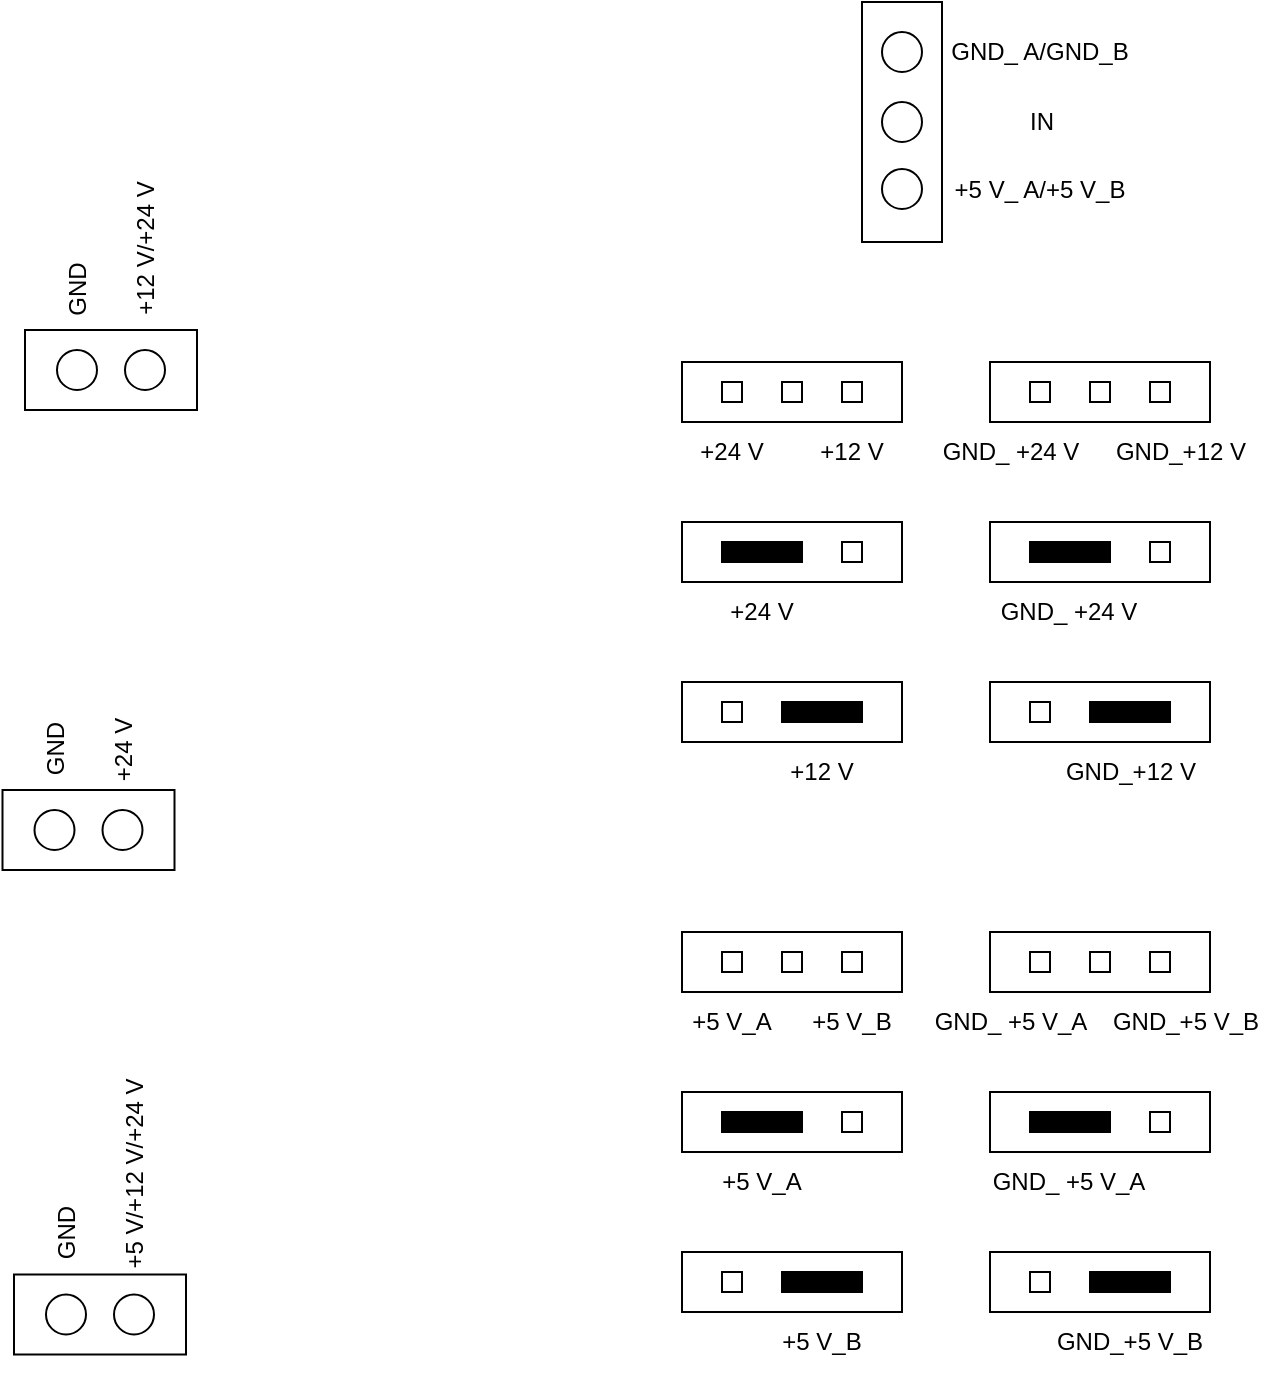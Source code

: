 <mxfile version="21.3.7" type="device">
  <diagram name="Page-1" id="NzAiJ8mzCuhGdlG59w_3">
    <mxGraphModel dx="978" dy="571" grid="1" gridSize="10" guides="1" tooltips="1" connect="1" arrows="1" fold="1" page="1" pageScale="1" pageWidth="1169" pageHeight="827" math="0" shadow="0">
      <root>
        <mxCell id="0" />
        <mxCell id="1" parent="0" />
        <mxCell id="bf_3BVHlxCNH5Wb1jxtE-1" value="" style="rounded=0;whiteSpace=wrap;html=1;" parent="1" vertex="1">
          <mxGeometry x="460" y="240" width="110" height="30" as="geometry" />
        </mxCell>
        <mxCell id="bf_3BVHlxCNH5Wb1jxtE-2" value="" style="rounded=0;whiteSpace=wrap;html=1;" parent="1" vertex="1">
          <mxGeometry x="510" y="250" width="10" height="10" as="geometry" />
        </mxCell>
        <mxCell id="bf_3BVHlxCNH5Wb1jxtE-3" value="" style="rounded=0;whiteSpace=wrap;html=1;" parent="1" vertex="1">
          <mxGeometry x="480" y="250" width="10" height="10" as="geometry" />
        </mxCell>
        <mxCell id="bf_3BVHlxCNH5Wb1jxtE-4" value="" style="rounded=0;whiteSpace=wrap;html=1;" parent="1" vertex="1">
          <mxGeometry x="540" y="250" width="10" height="10" as="geometry" />
        </mxCell>
        <mxCell id="bf_3BVHlxCNH5Wb1jxtE-5" value="+12 V" style="text;html=1;strokeColor=none;fillColor=none;align=center;verticalAlign=middle;whiteSpace=wrap;rounded=0;" parent="1" vertex="1">
          <mxGeometry x="500" y="430" width="60" height="30" as="geometry" />
        </mxCell>
        <mxCell id="bf_3BVHlxCNH5Wb1jxtE-6" value="+24 V" style="text;html=1;strokeColor=none;fillColor=none;align=center;verticalAlign=middle;whiteSpace=wrap;rounded=0;" parent="1" vertex="1">
          <mxGeometry x="455" y="270" width="60" height="30" as="geometry" />
        </mxCell>
        <mxCell id="bf_3BVHlxCNH5Wb1jxtE-13" value="" style="rounded=0;whiteSpace=wrap;html=1;" parent="1" vertex="1">
          <mxGeometry x="460" y="320" width="110" height="30" as="geometry" />
        </mxCell>
        <mxCell id="bf_3BVHlxCNH5Wb1jxtE-14" value="" style="rounded=0;whiteSpace=wrap;html=1;" parent="1" vertex="1">
          <mxGeometry x="510" y="330" width="10" height="10" as="geometry" />
        </mxCell>
        <mxCell id="bf_3BVHlxCNH5Wb1jxtE-15" value="" style="rounded=0;whiteSpace=wrap;html=1;" parent="1" vertex="1">
          <mxGeometry x="480" y="330" width="10" height="10" as="geometry" />
        </mxCell>
        <mxCell id="bf_3BVHlxCNH5Wb1jxtE-16" value="" style="rounded=0;whiteSpace=wrap;html=1;" parent="1" vertex="1">
          <mxGeometry x="540" y="330" width="10" height="10" as="geometry" />
        </mxCell>
        <mxCell id="bf_3BVHlxCNH5Wb1jxtE-18" value="+24 V" style="text;html=1;strokeColor=none;fillColor=none;align=center;verticalAlign=middle;whiteSpace=wrap;rounded=0;" parent="1" vertex="1">
          <mxGeometry x="470" y="350" width="60" height="30" as="geometry" />
        </mxCell>
        <mxCell id="bf_3BVHlxCNH5Wb1jxtE-19" value="" style="rounded=0;whiteSpace=wrap;html=1;fillColor=#000000;" parent="1" vertex="1">
          <mxGeometry x="480" y="330" width="40" height="10" as="geometry" />
        </mxCell>
        <mxCell id="bf_3BVHlxCNH5Wb1jxtE-20" value="" style="rounded=0;whiteSpace=wrap;html=1;" parent="1" vertex="1">
          <mxGeometry x="460" y="400" width="110" height="30" as="geometry" />
        </mxCell>
        <mxCell id="bf_3BVHlxCNH5Wb1jxtE-21" value="" style="rounded=0;whiteSpace=wrap;html=1;" parent="1" vertex="1">
          <mxGeometry x="510" y="410" width="10" height="10" as="geometry" />
        </mxCell>
        <mxCell id="bf_3BVHlxCNH5Wb1jxtE-22" value="" style="rounded=0;whiteSpace=wrap;html=1;" parent="1" vertex="1">
          <mxGeometry x="480" y="410" width="10" height="10" as="geometry" />
        </mxCell>
        <mxCell id="bf_3BVHlxCNH5Wb1jxtE-23" value="" style="rounded=0;whiteSpace=wrap;html=1;" parent="1" vertex="1">
          <mxGeometry x="540" y="410" width="10" height="10" as="geometry" />
        </mxCell>
        <mxCell id="bf_3BVHlxCNH5Wb1jxtE-25" value="" style="rounded=0;whiteSpace=wrap;html=1;fillColor=#000000;" parent="1" vertex="1">
          <mxGeometry x="510" y="410" width="40" height="10" as="geometry" />
        </mxCell>
        <mxCell id="bf_3BVHlxCNH5Wb1jxtE-26" value="+12 V" style="text;html=1;strokeColor=none;fillColor=none;align=center;verticalAlign=middle;whiteSpace=wrap;rounded=0;" parent="1" vertex="1">
          <mxGeometry x="515" y="270" width="60" height="30" as="geometry" />
        </mxCell>
        <mxCell id="bf_3BVHlxCNH5Wb1jxtE-27" value="" style="rounded=0;whiteSpace=wrap;html=1;" parent="1" vertex="1">
          <mxGeometry x="614" y="240" width="110" height="30" as="geometry" />
        </mxCell>
        <mxCell id="bf_3BVHlxCNH5Wb1jxtE-28" value="" style="rounded=0;whiteSpace=wrap;html=1;" parent="1" vertex="1">
          <mxGeometry x="664" y="250" width="10" height="10" as="geometry" />
        </mxCell>
        <mxCell id="bf_3BVHlxCNH5Wb1jxtE-29" value="" style="rounded=0;whiteSpace=wrap;html=1;" parent="1" vertex="1">
          <mxGeometry x="634" y="250" width="10" height="10" as="geometry" />
        </mxCell>
        <mxCell id="bf_3BVHlxCNH5Wb1jxtE-30" value="" style="rounded=0;whiteSpace=wrap;html=1;" parent="1" vertex="1">
          <mxGeometry x="694" y="250" width="10" height="10" as="geometry" />
        </mxCell>
        <mxCell id="bf_3BVHlxCNH5Wb1jxtE-32" value="GND_ +24 V" style="text;html=1;strokeColor=none;fillColor=none;align=center;verticalAlign=middle;whiteSpace=wrap;rounded=0;" parent="1" vertex="1">
          <mxGeometry x="585" y="270" width="79" height="30" as="geometry" />
        </mxCell>
        <mxCell id="bf_3BVHlxCNH5Wb1jxtE-33" value="" style="rounded=0;whiteSpace=wrap;html=1;" parent="1" vertex="1">
          <mxGeometry x="614" y="320" width="110" height="30" as="geometry" />
        </mxCell>
        <mxCell id="bf_3BVHlxCNH5Wb1jxtE-34" value="" style="rounded=0;whiteSpace=wrap;html=1;" parent="1" vertex="1">
          <mxGeometry x="664" y="330" width="10" height="10" as="geometry" />
        </mxCell>
        <mxCell id="bf_3BVHlxCNH5Wb1jxtE-35" value="" style="rounded=0;whiteSpace=wrap;html=1;" parent="1" vertex="1">
          <mxGeometry x="634" y="330" width="10" height="10" as="geometry" />
        </mxCell>
        <mxCell id="bf_3BVHlxCNH5Wb1jxtE-36" value="" style="rounded=0;whiteSpace=wrap;html=1;" parent="1" vertex="1">
          <mxGeometry x="694" y="330" width="10" height="10" as="geometry" />
        </mxCell>
        <mxCell id="bf_3BVHlxCNH5Wb1jxtE-38" value="" style="rounded=0;whiteSpace=wrap;html=1;fillColor=#000000;" parent="1" vertex="1">
          <mxGeometry x="634" y="330" width="40" height="10" as="geometry" />
        </mxCell>
        <mxCell id="bf_3BVHlxCNH5Wb1jxtE-39" value="" style="rounded=0;whiteSpace=wrap;html=1;" parent="1" vertex="1">
          <mxGeometry x="614" y="400" width="110" height="30" as="geometry" />
        </mxCell>
        <mxCell id="bf_3BVHlxCNH5Wb1jxtE-40" value="" style="rounded=0;whiteSpace=wrap;html=1;" parent="1" vertex="1">
          <mxGeometry x="664" y="410" width="10" height="10" as="geometry" />
        </mxCell>
        <mxCell id="bf_3BVHlxCNH5Wb1jxtE-41" value="" style="rounded=0;whiteSpace=wrap;html=1;" parent="1" vertex="1">
          <mxGeometry x="634" y="410" width="10" height="10" as="geometry" />
        </mxCell>
        <mxCell id="bf_3BVHlxCNH5Wb1jxtE-42" value="" style="rounded=0;whiteSpace=wrap;html=1;" parent="1" vertex="1">
          <mxGeometry x="694" y="410" width="10" height="10" as="geometry" />
        </mxCell>
        <mxCell id="bf_3BVHlxCNH5Wb1jxtE-43" value="" style="rounded=0;whiteSpace=wrap;html=1;fillColor=#000000;" parent="1" vertex="1">
          <mxGeometry x="664" y="410" width="40" height="10" as="geometry" />
        </mxCell>
        <mxCell id="bf_3BVHlxCNH5Wb1jxtE-44" value="GND_+12 V" style="text;html=1;strokeColor=none;fillColor=none;align=center;verticalAlign=middle;whiteSpace=wrap;rounded=0;" parent="1" vertex="1">
          <mxGeometry x="674" y="270" width="71" height="30" as="geometry" />
        </mxCell>
        <mxCell id="bf_3BVHlxCNH5Wb1jxtE-45" value="GND_ +24 V" style="text;html=1;strokeColor=none;fillColor=none;align=center;verticalAlign=middle;whiteSpace=wrap;rounded=0;" parent="1" vertex="1">
          <mxGeometry x="614" y="350" width="79" height="30" as="geometry" />
        </mxCell>
        <mxCell id="bf_3BVHlxCNH5Wb1jxtE-46" value="GND_+12 V" style="text;html=1;strokeColor=none;fillColor=none;align=center;verticalAlign=middle;whiteSpace=wrap;rounded=0;" parent="1" vertex="1">
          <mxGeometry x="648.5" y="430" width="71" height="30" as="geometry" />
        </mxCell>
        <mxCell id="bf_3BVHlxCNH5Wb1jxtE-47" value="" style="rounded=0;whiteSpace=wrap;html=1;" parent="1" vertex="1">
          <mxGeometry x="460" y="525" width="110" height="30" as="geometry" />
        </mxCell>
        <mxCell id="bf_3BVHlxCNH5Wb1jxtE-48" value="" style="rounded=0;whiteSpace=wrap;html=1;" parent="1" vertex="1">
          <mxGeometry x="510" y="535" width="10" height="10" as="geometry" />
        </mxCell>
        <mxCell id="bf_3BVHlxCNH5Wb1jxtE-49" value="" style="rounded=0;whiteSpace=wrap;html=1;" parent="1" vertex="1">
          <mxGeometry x="480" y="535" width="10" height="10" as="geometry" />
        </mxCell>
        <mxCell id="bf_3BVHlxCNH5Wb1jxtE-50" value="" style="rounded=0;whiteSpace=wrap;html=1;" parent="1" vertex="1">
          <mxGeometry x="540" y="535" width="10" height="10" as="geometry" />
        </mxCell>
        <mxCell id="bf_3BVHlxCNH5Wb1jxtE-51" value="+5 V_B" style="text;html=1;strokeColor=none;fillColor=none;align=center;verticalAlign=middle;whiteSpace=wrap;rounded=0;" parent="1" vertex="1">
          <mxGeometry x="500" y="715" width="60" height="30" as="geometry" />
        </mxCell>
        <mxCell id="bf_3BVHlxCNH5Wb1jxtE-52" value="+5 V_A" style="text;html=1;strokeColor=none;fillColor=none;align=center;verticalAlign=middle;whiteSpace=wrap;rounded=0;" parent="1" vertex="1">
          <mxGeometry x="455" y="555" width="60" height="30" as="geometry" />
        </mxCell>
        <mxCell id="bf_3BVHlxCNH5Wb1jxtE-53" value="" style="rounded=0;whiteSpace=wrap;html=1;" parent="1" vertex="1">
          <mxGeometry x="460" y="605" width="110" height="30" as="geometry" />
        </mxCell>
        <mxCell id="bf_3BVHlxCNH5Wb1jxtE-54" value="" style="rounded=0;whiteSpace=wrap;html=1;" parent="1" vertex="1">
          <mxGeometry x="510" y="615" width="10" height="10" as="geometry" />
        </mxCell>
        <mxCell id="bf_3BVHlxCNH5Wb1jxtE-55" value="" style="rounded=0;whiteSpace=wrap;html=1;" parent="1" vertex="1">
          <mxGeometry x="480" y="615" width="10" height="10" as="geometry" />
        </mxCell>
        <mxCell id="bf_3BVHlxCNH5Wb1jxtE-56" value="" style="rounded=0;whiteSpace=wrap;html=1;" parent="1" vertex="1">
          <mxGeometry x="540" y="615" width="10" height="10" as="geometry" />
        </mxCell>
        <mxCell id="bf_3BVHlxCNH5Wb1jxtE-57" value="+5 V_A" style="text;html=1;strokeColor=none;fillColor=none;align=center;verticalAlign=middle;whiteSpace=wrap;rounded=0;" parent="1" vertex="1">
          <mxGeometry x="470" y="635" width="60" height="30" as="geometry" />
        </mxCell>
        <mxCell id="bf_3BVHlxCNH5Wb1jxtE-58" value="" style="rounded=0;whiteSpace=wrap;html=1;fillColor=#000000;" parent="1" vertex="1">
          <mxGeometry x="480" y="615" width="40" height="10" as="geometry" />
        </mxCell>
        <mxCell id="bf_3BVHlxCNH5Wb1jxtE-59" value="" style="rounded=0;whiteSpace=wrap;html=1;" parent="1" vertex="1">
          <mxGeometry x="460" y="685" width="110" height="30" as="geometry" />
        </mxCell>
        <mxCell id="bf_3BVHlxCNH5Wb1jxtE-60" value="" style="rounded=0;whiteSpace=wrap;html=1;" parent="1" vertex="1">
          <mxGeometry x="510" y="695" width="10" height="10" as="geometry" />
        </mxCell>
        <mxCell id="bf_3BVHlxCNH5Wb1jxtE-61" value="" style="rounded=0;whiteSpace=wrap;html=1;" parent="1" vertex="1">
          <mxGeometry x="480" y="695" width="10" height="10" as="geometry" />
        </mxCell>
        <mxCell id="bf_3BVHlxCNH5Wb1jxtE-62" value="" style="rounded=0;whiteSpace=wrap;html=1;" parent="1" vertex="1">
          <mxGeometry x="540" y="695" width="10" height="10" as="geometry" />
        </mxCell>
        <mxCell id="bf_3BVHlxCNH5Wb1jxtE-63" value="" style="rounded=0;whiteSpace=wrap;html=1;fillColor=#000000;" parent="1" vertex="1">
          <mxGeometry x="510" y="695" width="40" height="10" as="geometry" />
        </mxCell>
        <mxCell id="bf_3BVHlxCNH5Wb1jxtE-64" value="+5 V_B" style="text;html=1;strokeColor=none;fillColor=none;align=center;verticalAlign=middle;whiteSpace=wrap;rounded=0;" parent="1" vertex="1">
          <mxGeometry x="515" y="555" width="60" height="30" as="geometry" />
        </mxCell>
        <mxCell id="bf_3BVHlxCNH5Wb1jxtE-65" value="" style="rounded=0;whiteSpace=wrap;html=1;" parent="1" vertex="1">
          <mxGeometry x="614" y="525" width="110" height="30" as="geometry" />
        </mxCell>
        <mxCell id="bf_3BVHlxCNH5Wb1jxtE-66" value="" style="rounded=0;whiteSpace=wrap;html=1;" parent="1" vertex="1">
          <mxGeometry x="664" y="535" width="10" height="10" as="geometry" />
        </mxCell>
        <mxCell id="bf_3BVHlxCNH5Wb1jxtE-67" value="" style="rounded=0;whiteSpace=wrap;html=1;" parent="1" vertex="1">
          <mxGeometry x="634" y="535" width="10" height="10" as="geometry" />
        </mxCell>
        <mxCell id="bf_3BVHlxCNH5Wb1jxtE-68" value="" style="rounded=0;whiteSpace=wrap;html=1;" parent="1" vertex="1">
          <mxGeometry x="694" y="535" width="10" height="10" as="geometry" />
        </mxCell>
        <mxCell id="bf_3BVHlxCNH5Wb1jxtE-69" value="GND_ +5 V_A" style="text;html=1;strokeColor=none;fillColor=none;align=center;verticalAlign=middle;whiteSpace=wrap;rounded=0;" parent="1" vertex="1">
          <mxGeometry x="585" y="555" width="79" height="30" as="geometry" />
        </mxCell>
        <mxCell id="bf_3BVHlxCNH5Wb1jxtE-70" value="" style="rounded=0;whiteSpace=wrap;html=1;" parent="1" vertex="1">
          <mxGeometry x="614" y="605" width="110" height="30" as="geometry" />
        </mxCell>
        <mxCell id="bf_3BVHlxCNH5Wb1jxtE-71" value="" style="rounded=0;whiteSpace=wrap;html=1;" parent="1" vertex="1">
          <mxGeometry x="664" y="615" width="10" height="10" as="geometry" />
        </mxCell>
        <mxCell id="bf_3BVHlxCNH5Wb1jxtE-72" value="" style="rounded=0;whiteSpace=wrap;html=1;" parent="1" vertex="1">
          <mxGeometry x="634" y="615" width="10" height="10" as="geometry" />
        </mxCell>
        <mxCell id="bf_3BVHlxCNH5Wb1jxtE-73" value="" style="rounded=0;whiteSpace=wrap;html=1;" parent="1" vertex="1">
          <mxGeometry x="694" y="615" width="10" height="10" as="geometry" />
        </mxCell>
        <mxCell id="bf_3BVHlxCNH5Wb1jxtE-74" value="" style="rounded=0;whiteSpace=wrap;html=1;fillColor=#000000;" parent="1" vertex="1">
          <mxGeometry x="634" y="615" width="40" height="10" as="geometry" />
        </mxCell>
        <mxCell id="bf_3BVHlxCNH5Wb1jxtE-75" value="" style="rounded=0;whiteSpace=wrap;html=1;" parent="1" vertex="1">
          <mxGeometry x="614" y="685" width="110" height="30" as="geometry" />
        </mxCell>
        <mxCell id="bf_3BVHlxCNH5Wb1jxtE-76" value="" style="rounded=0;whiteSpace=wrap;html=1;" parent="1" vertex="1">
          <mxGeometry x="664" y="695" width="10" height="10" as="geometry" />
        </mxCell>
        <mxCell id="bf_3BVHlxCNH5Wb1jxtE-77" value="" style="rounded=0;whiteSpace=wrap;html=1;" parent="1" vertex="1">
          <mxGeometry x="634" y="695" width="10" height="10" as="geometry" />
        </mxCell>
        <mxCell id="bf_3BVHlxCNH5Wb1jxtE-78" value="" style="rounded=0;whiteSpace=wrap;html=1;" parent="1" vertex="1">
          <mxGeometry x="694" y="695" width="10" height="10" as="geometry" />
        </mxCell>
        <mxCell id="bf_3BVHlxCNH5Wb1jxtE-79" value="" style="rounded=0;whiteSpace=wrap;html=1;fillColor=#000000;" parent="1" vertex="1">
          <mxGeometry x="664" y="695" width="40" height="10" as="geometry" />
        </mxCell>
        <mxCell id="bf_3BVHlxCNH5Wb1jxtE-80" value="GND_+5 V_B" style="text;html=1;strokeColor=none;fillColor=none;align=center;verticalAlign=middle;whiteSpace=wrap;rounded=0;" parent="1" vertex="1">
          <mxGeometry x="674" y="555" width="76" height="30" as="geometry" />
        </mxCell>
        <mxCell id="bf_3BVHlxCNH5Wb1jxtE-81" value="GND_ +5 V_A" style="text;html=1;strokeColor=none;fillColor=none;align=center;verticalAlign=middle;whiteSpace=wrap;rounded=0;" parent="1" vertex="1">
          <mxGeometry x="614" y="635" width="79" height="30" as="geometry" />
        </mxCell>
        <mxCell id="bf_3BVHlxCNH5Wb1jxtE-82" value="GND_+5 V_B" style="text;html=1;strokeColor=none;fillColor=none;align=center;verticalAlign=middle;whiteSpace=wrap;rounded=0;" parent="1" vertex="1">
          <mxGeometry x="642.5" y="715" width="81.5" height="30" as="geometry" />
        </mxCell>
        <mxCell id="bf_3BVHlxCNH5Wb1jxtE-83" value="" style="rounded=0;whiteSpace=wrap;html=1;" parent="1" vertex="1">
          <mxGeometry x="550" y="60" width="40" height="120" as="geometry" />
        </mxCell>
        <mxCell id="bf_3BVHlxCNH5Wb1jxtE-84" value="" style="ellipse;whiteSpace=wrap;html=1;aspect=fixed;" parent="1" vertex="1">
          <mxGeometry x="560" y="75" width="20" height="20" as="geometry" />
        </mxCell>
        <mxCell id="bf_3BVHlxCNH5Wb1jxtE-85" value="" style="ellipse;whiteSpace=wrap;html=1;aspect=fixed;" parent="1" vertex="1">
          <mxGeometry x="560" y="110" width="20" height="20" as="geometry" />
        </mxCell>
        <mxCell id="bf_3BVHlxCNH5Wb1jxtE-87" value="" style="ellipse;whiteSpace=wrap;html=1;aspect=fixed;" parent="1" vertex="1">
          <mxGeometry x="560" y="143.5" width="20" height="20" as="geometry" />
        </mxCell>
        <mxCell id="bf_3BVHlxCNH5Wb1jxtE-88" value="GND_ A/GND_B" style="text;html=1;strokeColor=none;fillColor=none;align=center;verticalAlign=middle;whiteSpace=wrap;rounded=0;" parent="1" vertex="1">
          <mxGeometry x="589" y="70" width="100" height="30" as="geometry" />
        </mxCell>
        <mxCell id="bf_3BVHlxCNH5Wb1jxtE-89" value="IN" style="text;html=1;strokeColor=none;fillColor=none;align=center;verticalAlign=middle;whiteSpace=wrap;rounded=0;" parent="1" vertex="1">
          <mxGeometry x="590" y="105" width="100" height="30" as="geometry" />
        </mxCell>
        <mxCell id="bf_3BVHlxCNH5Wb1jxtE-90" value="+5 V_ A/+5 V_B" style="text;html=1;strokeColor=none;fillColor=none;align=center;verticalAlign=middle;whiteSpace=wrap;rounded=0;" parent="1" vertex="1">
          <mxGeometry x="589" y="138.5" width="100" height="30" as="geometry" />
        </mxCell>
        <mxCell id="A3s_Vb6l-XLxv1U8dMNE-1" value="" style="rounded=0;whiteSpace=wrap;html=1;rotation=-90;container=0;" parent="1" vertex="1">
          <mxGeometry x="154.5" y="201" width="40" height="86" as="geometry" />
        </mxCell>
        <mxCell id="A3s_Vb6l-XLxv1U8dMNE-3" value="" style="ellipse;whiteSpace=wrap;html=1;aspect=fixed;rotation=-90;container=0;" parent="1" vertex="1">
          <mxGeometry x="147.5" y="234" width="20" height="20" as="geometry" />
        </mxCell>
        <mxCell id="A3s_Vb6l-XLxv1U8dMNE-4" value="" style="ellipse;whiteSpace=wrap;html=1;aspect=fixed;rotation=-90;container=0;" parent="1" vertex="1">
          <mxGeometry x="181.5" y="234" width="20" height="20" as="geometry" />
        </mxCell>
        <mxCell id="A3s_Vb6l-XLxv1U8dMNE-6" value="GND" style="text;html=1;strokeColor=none;fillColor=none;align=center;verticalAlign=middle;whiteSpace=wrap;rounded=0;rotation=-90;container=0;" parent="1" vertex="1">
          <mxGeometry x="130" y="188.5" width="55" height="30" as="geometry" />
        </mxCell>
        <mxCell id="A3s_Vb6l-XLxv1U8dMNE-7" value="+12 V/+24 V" style="text;html=1;strokeColor=none;fillColor=none;align=center;verticalAlign=middle;whiteSpace=wrap;rounded=0;rotation=-90;container=0;" parent="1" vertex="1">
          <mxGeometry x="141.5" y="168.5" width="100" height="30" as="geometry" />
        </mxCell>
        <mxCell id="ERBZ_UOcNO7LIqMgKLo3-1" value="" style="rounded=0;whiteSpace=wrap;html=1;rotation=-90;container=0;" vertex="1" parent="1">
          <mxGeometry x="143.25" y="431" width="40" height="86" as="geometry" />
        </mxCell>
        <mxCell id="ERBZ_UOcNO7LIqMgKLo3-2" value="" style="ellipse;whiteSpace=wrap;html=1;aspect=fixed;rotation=-90;container=0;" vertex="1" parent="1">
          <mxGeometry x="136.25" y="464" width="20" height="20" as="geometry" />
        </mxCell>
        <mxCell id="ERBZ_UOcNO7LIqMgKLo3-3" value="" style="ellipse;whiteSpace=wrap;html=1;aspect=fixed;rotation=-90;container=0;" vertex="1" parent="1">
          <mxGeometry x="170.25" y="464" width="20" height="20" as="geometry" />
        </mxCell>
        <mxCell id="ERBZ_UOcNO7LIqMgKLo3-4" value="GND" style="text;html=1;strokeColor=none;fillColor=none;align=center;verticalAlign=middle;whiteSpace=wrap;rounded=0;rotation=-90;container=0;" vertex="1" parent="1">
          <mxGeometry x="118.75" y="418.5" width="55" height="30" as="geometry" />
        </mxCell>
        <mxCell id="ERBZ_UOcNO7LIqMgKLo3-5" value="+24 V" style="text;html=1;strokeColor=none;fillColor=none;align=center;verticalAlign=middle;whiteSpace=wrap;rounded=0;rotation=-90;container=0;" vertex="1" parent="1">
          <mxGeometry x="130.25" y="418.5" width="100" height="30" as="geometry" />
        </mxCell>
        <mxCell id="ERBZ_UOcNO7LIqMgKLo3-6" value="" style="rounded=0;whiteSpace=wrap;html=1;rotation=-90;container=0;" vertex="1" parent="1">
          <mxGeometry x="149" y="673.25" width="40" height="86" as="geometry" />
        </mxCell>
        <mxCell id="ERBZ_UOcNO7LIqMgKLo3-7" value="" style="ellipse;whiteSpace=wrap;html=1;aspect=fixed;rotation=-90;container=0;" vertex="1" parent="1">
          <mxGeometry x="142" y="706.25" width="20" height="20" as="geometry" />
        </mxCell>
        <mxCell id="ERBZ_UOcNO7LIqMgKLo3-8" value="" style="ellipse;whiteSpace=wrap;html=1;aspect=fixed;rotation=-90;container=0;" vertex="1" parent="1">
          <mxGeometry x="176" y="706.25" width="20" height="20" as="geometry" />
        </mxCell>
        <mxCell id="ERBZ_UOcNO7LIqMgKLo3-9" value="GND" style="text;html=1;strokeColor=none;fillColor=none;align=center;verticalAlign=middle;whiteSpace=wrap;rounded=0;rotation=-90;container=0;" vertex="1" parent="1">
          <mxGeometry x="124.5" y="660.75" width="55" height="30" as="geometry" />
        </mxCell>
        <mxCell id="ERBZ_UOcNO7LIqMgKLo3-10" value="+5 V/+12 V/+24 V" style="text;html=1;strokeColor=none;fillColor=none;align=center;verticalAlign=middle;whiteSpace=wrap;rounded=0;rotation=-90;container=0;" vertex="1" parent="1">
          <mxGeometry x="136" y="630.75" width="100" height="30" as="geometry" />
        </mxCell>
      </root>
    </mxGraphModel>
  </diagram>
</mxfile>
